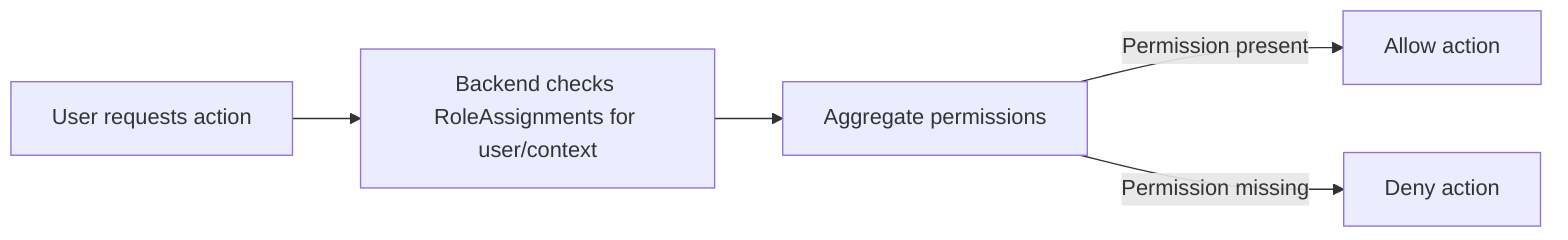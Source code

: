 %% RBAC Enforcement Workflow
flowchart LR
    X[User requests action]
    X --> Y[Backend checks RoleAssignments for user/context]
    Y --> Z[Aggregate permissions]
    Z -- Permission present --> A1[Allow action]
    Z -- Permission missing --> A2[Deny action]